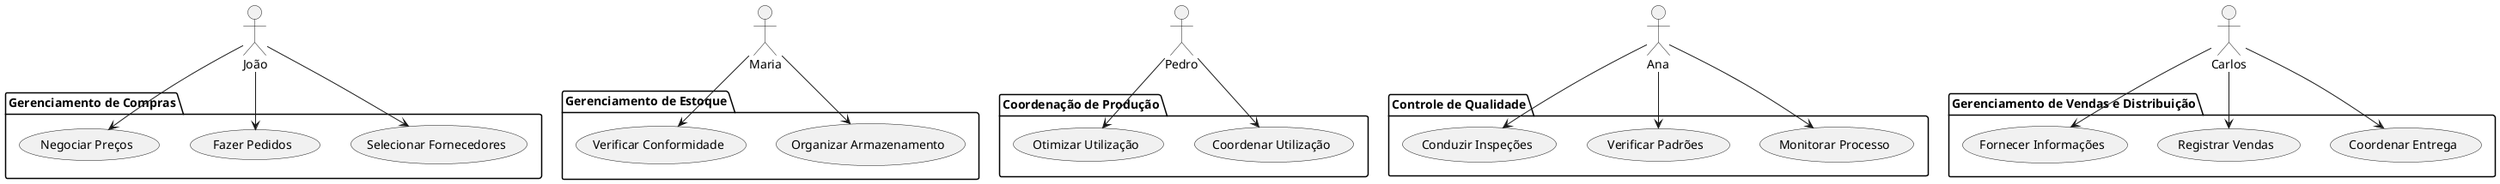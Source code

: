 @startuml

actor João
actor Maria
actor Pedro
actor Ana
actor Carlos

package "Gerenciamento de Compras" {
    João --> (Selecionar Fornecedores)
    João --> (Fazer Pedidos)
    João --> (Negociar Preços)
}

package "Gerenciamento de Estoque" {
    Maria --> (Organizar Armazenamento)
    Maria --> (Verificar Conformidade)
}

package "Coordenação de Produção" {
    Pedro --> (Coordenar Utilização)
    Pedro --> (Otimizar Utilização)
}

package "Controle de Qualidade" {
    Ana --> (Monitorar Processo)
    Ana --> (Verificar Padrões)
    Ana --> (Conduzir Inspeções)
}

package "Gerenciamento de Vendas e Distribuição" {
    Carlos --> (Coordenar Entrega)
    Carlos --> (Registrar Vendas)
    Carlos --> (Fornecer Informações)
}

@enduml
